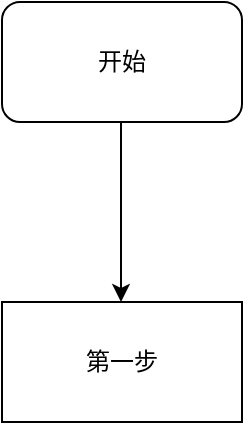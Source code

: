 <mxfile version="16.2.7" type="github">
  <diagram id="8fQD-bAEGoyNHFgKBeZ6" name="Page-1">
    <mxGraphModel dx="1422" dy="762" grid="1" gridSize="10" guides="1" tooltips="1" connect="1" arrows="1" fold="1" page="1" pageScale="1" pageWidth="827" pageHeight="1169" math="0" shadow="0">
      <root>
        <mxCell id="0" />
        <mxCell id="1" parent="0" />
        <mxCell id="nuDnCjqs834T_YKoJE7Z-1" value="第一步" style="rounded=0;whiteSpace=wrap;html=1;" parent="1" vertex="1">
          <mxGeometry x="200" y="170" width="120" height="60" as="geometry" />
        </mxCell>
        <mxCell id="nuDnCjqs834T_YKoJE7Z-2" value="开始" style="rounded=1;whiteSpace=wrap;html=1;" parent="1" vertex="1">
          <mxGeometry x="200" y="20" width="120" height="60" as="geometry" />
        </mxCell>
        <mxCell id="nuDnCjqs834T_YKoJE7Z-3" value="" style="endArrow=classic;html=1;rounded=0;" parent="1" edge="1">
          <mxGeometry width="50" height="50" relative="1" as="geometry">
            <mxPoint x="259.5" y="130" as="sourcePoint" />
            <mxPoint x="259.5" y="170" as="targetPoint" />
            <Array as="points">
              <mxPoint x="259.5" y="80" />
            </Array>
          </mxGeometry>
        </mxCell>
      </root>
    </mxGraphModel>
  </diagram>
</mxfile>
